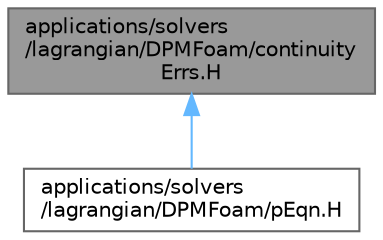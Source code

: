 digraph "applications/solvers/lagrangian/DPMFoam/continuityErrs.H"
{
 // LATEX_PDF_SIZE
  bgcolor="transparent";
  edge [fontname=Helvetica,fontsize=10,labelfontname=Helvetica,labelfontsize=10];
  node [fontname=Helvetica,fontsize=10,shape=box,height=0.2,width=0.4];
  Node1 [id="Node000001",label="applications/solvers\l/lagrangian/DPMFoam/continuity\lErrs.H",height=0.2,width=0.4,color="gray40", fillcolor="grey60", style="filled", fontcolor="black",tooltip="Calculates and prints the continuity errors."];
  Node1 -> Node2 [id="edge1_Node000001_Node000002",dir="back",color="steelblue1",style="solid",tooltip=" "];
  Node2 [id="Node000002",label="applications/solvers\l/lagrangian/DPMFoam/pEqn.H",height=0.2,width=0.4,color="grey40", fillcolor="white", style="filled",URL="$lagrangian_2DPMFoam_2pEqn_8H.html",tooltip=" "];
}
